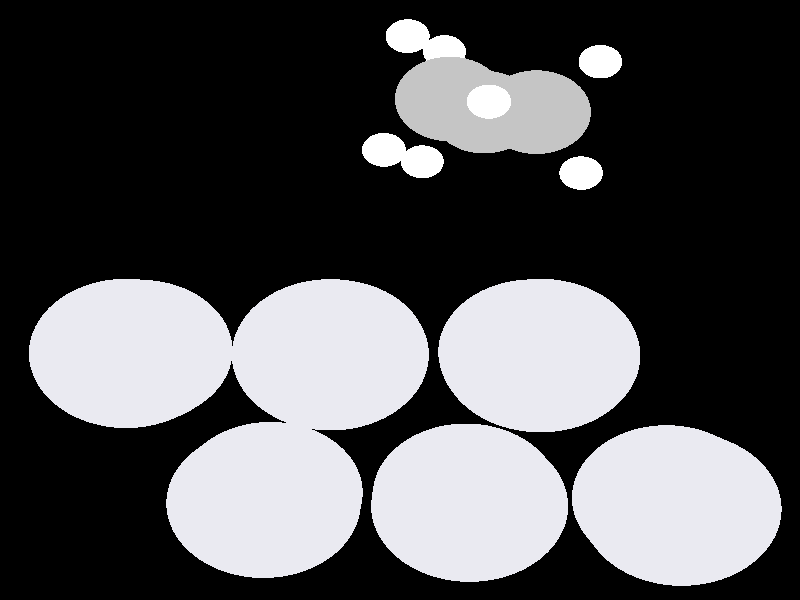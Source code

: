 #include "colors.inc"
#include "finish.inc"

global_settings {assumed_gamma 1 max_trace_level 6}
background {color White transmit 1.0}
camera {perspective
  right -9.29*x up 9.07*y
  direction 100.00*z
  location <0,0,100.00> look_at <0,0,0>}


light_source {<  2.00,   3.00,  40.00> color White
  area_light <0.70, 0, 0>, <0, 0.70, 0>, 3, 3
  adaptive 1 jitter}
// no fog
#declare simple = finish {phong 0.7}
#declare pale = finish {ambient 0.5 diffuse 0.85 roughness 0.001 specular 0.200 }
#declare intermediate = finish {ambient 0.3 diffuse 0.6 specular 0.1 roughness 0.04}
#declare vmd = finish {ambient 0.0 diffuse 0.65 phong 0.1 phong_size 40.0 specular 0.5 }
#declare jmol = finish {ambient 0.2 diffuse 0.6 specular 1 roughness 0.001 metallic}
#declare ase2 = finish {ambient 0.05 brilliance 3 diffuse 0.6 metallic specular 0.7 roughness 0.04 reflection 0.15}
#declare ase3 = finish {ambient 0.15 brilliance 2 diffuse 0.6 metallic specular 1.0 roughness 0.001 reflection 0.0}
#declare glass = finish {ambient 0.05 diffuse 0.3 specular 1.0 roughness 0.001}
#declare glass2 = finish {ambient 0.01 diffuse 0.3 specular 1.0 reflection 0.25 roughness 0.001}
#declare Rcell = 0.050;
#declare Rbond = 0.100;

#macro atom(LOC, R, COL, TRANS, FIN)
  sphere{LOC, R texture{pigment{color COL transmit TRANS} finish{FIN}}}
#end
#macro constrain(LOC, R, COL, TRANS FIN)
union{torus{R, Rcell rotate 45*z texture{pigment{color COL transmit TRANS} finish{FIN}}}
     torus{R, Rcell rotate -45*z texture{pigment{color COL transmit TRANS} finish{FIN}}}
     translate LOC}
#end

// no cell vertices
atom(< -1.63,  -3.16,  -8.49>, 1.16, rgb <0.82, 0.82, 0.88>, 0.0, ase3) // #0
atom(< -1.63,  -3.16,  -5.66>, 1.16, rgb <0.82, 0.82, 0.88>, 0.0, ase3) // #1
atom(< -1.63,  -3.16,  -2.83>, 1.16, rgb <0.82, 0.82, 0.88>, 0.0, ase3) // #2
atom(<  0.82,  -3.16,  -7.07>, 1.16, rgb <0.82, 0.82, 0.88>, 0.0, ase3) // #3
atom(<  0.82,  -3.16,  -4.25>, 1.16, rgb <0.82, 0.82, 0.88>, 0.0, ase3) // #4
atom(<  0.82,  -3.16,  -1.42>, 1.16, rgb <0.82, 0.82, 0.88>, 0.0, ase3) // #5
atom(<  3.27,  -3.16,  -5.66>, 1.16, rgb <0.82, 0.82, 0.88>, 0.0, ase3) // #6
atom(<  3.27,  -3.16,  -2.83>, 1.16, rgb <0.82, 0.82, 0.88>, 0.0, ase3) // #7
atom(<  3.27,  -3.16,  -0.00>, 1.16, rgb <0.82, 0.82, 0.88>, 0.0, ase3) // #8
atom(< -3.27,  -0.83,  -8.49>, 1.16, rgb <0.82, 0.82, 0.88>, 0.0, ase3) // #9
atom(< -3.27,  -0.84,  -5.66>, 1.16, rgb <0.82, 0.82, 0.88>, 0.0, ase3) // #10
atom(< -3.27,  -0.83,  -2.83>, 1.16, rgb <0.82, 0.82, 0.88>, 0.0, ase3) // #11
atom(< -0.82,  -0.83,  -7.07>, 1.16, rgb <0.82, 0.82, 0.88>, 0.0, ase3) // #12
atom(< -0.82,  -0.84,  -4.24>, 1.16, rgb <0.82, 0.82, 0.88>, 0.0, ase3) // #13
atom(< -0.82,  -0.84,  -1.41>, 1.16, rgb <0.82, 0.82, 0.88>, 0.0, ase3) // #14
atom(<  1.63,  -0.83,  -5.66>, 1.16, rgb <0.82, 0.82, 0.88>, 0.0, ase3) // #15
atom(<  1.63,  -0.85,  -2.83>, 1.16, rgb <0.82, 0.82, 0.88>, 0.0, ase3) // #16
atom(<  1.63,  -0.84,   0.00>, 1.16, rgb <0.82, 0.82, 0.88>, 0.0, ase3) // #17
atom(<  0.59,   3.09,  -1.72>, 0.65, rgb <0.56, 0.56, 0.56>, 0.0, ase3) // #18
atom(<  1.63,   2.92,  -2.83>, 0.65, rgb <0.56, 0.56, 0.56>, 0.0, ase3) // #19
atom(<  1.02,   2.96,  -4.23>, 0.65, rgb <0.56, 0.56, 0.56>, 0.0, ase3) // #20
atom(<  1.04,   3.02,  -0.72>, 0.26, rgb <1.00, 1.00, 1.00>, 0.0, ase3) // #21
atom(<  0.09,   4.06,  -1.79>, 0.26, rgb <1.00, 1.00, 1.00>, 0.0, ase3) // #22
atom(< -0.19,   2.31,  -1.78>, 0.26, rgb <1.00, 1.00, 1.00>, 0.0, ase3) // #23
atom(<  2.16,   1.97,  -2.69>, 0.26, rgb <1.00, 1.00, 1.00>, 0.0, ase3) // #24
atom(<  2.39,   3.70,  -2.73>, 0.26, rgb <1.00, 1.00, 1.00>, 0.0, ase3) // #25
atom(<  1.78,   2.81,  -5.00>, 0.26, rgb <1.00, 1.00, 1.00>, 0.0, ase3) // #26
atom(<  0.54,   3.92,  -4.42>, 0.26, rgb <1.00, 1.00, 1.00>, 0.0, ase3) // #27
atom(<  0.27,   2.18,  -4.36>, 0.26, rgb <1.00, 1.00, 1.00>, 0.0, ase3) // #28

// no constraints
